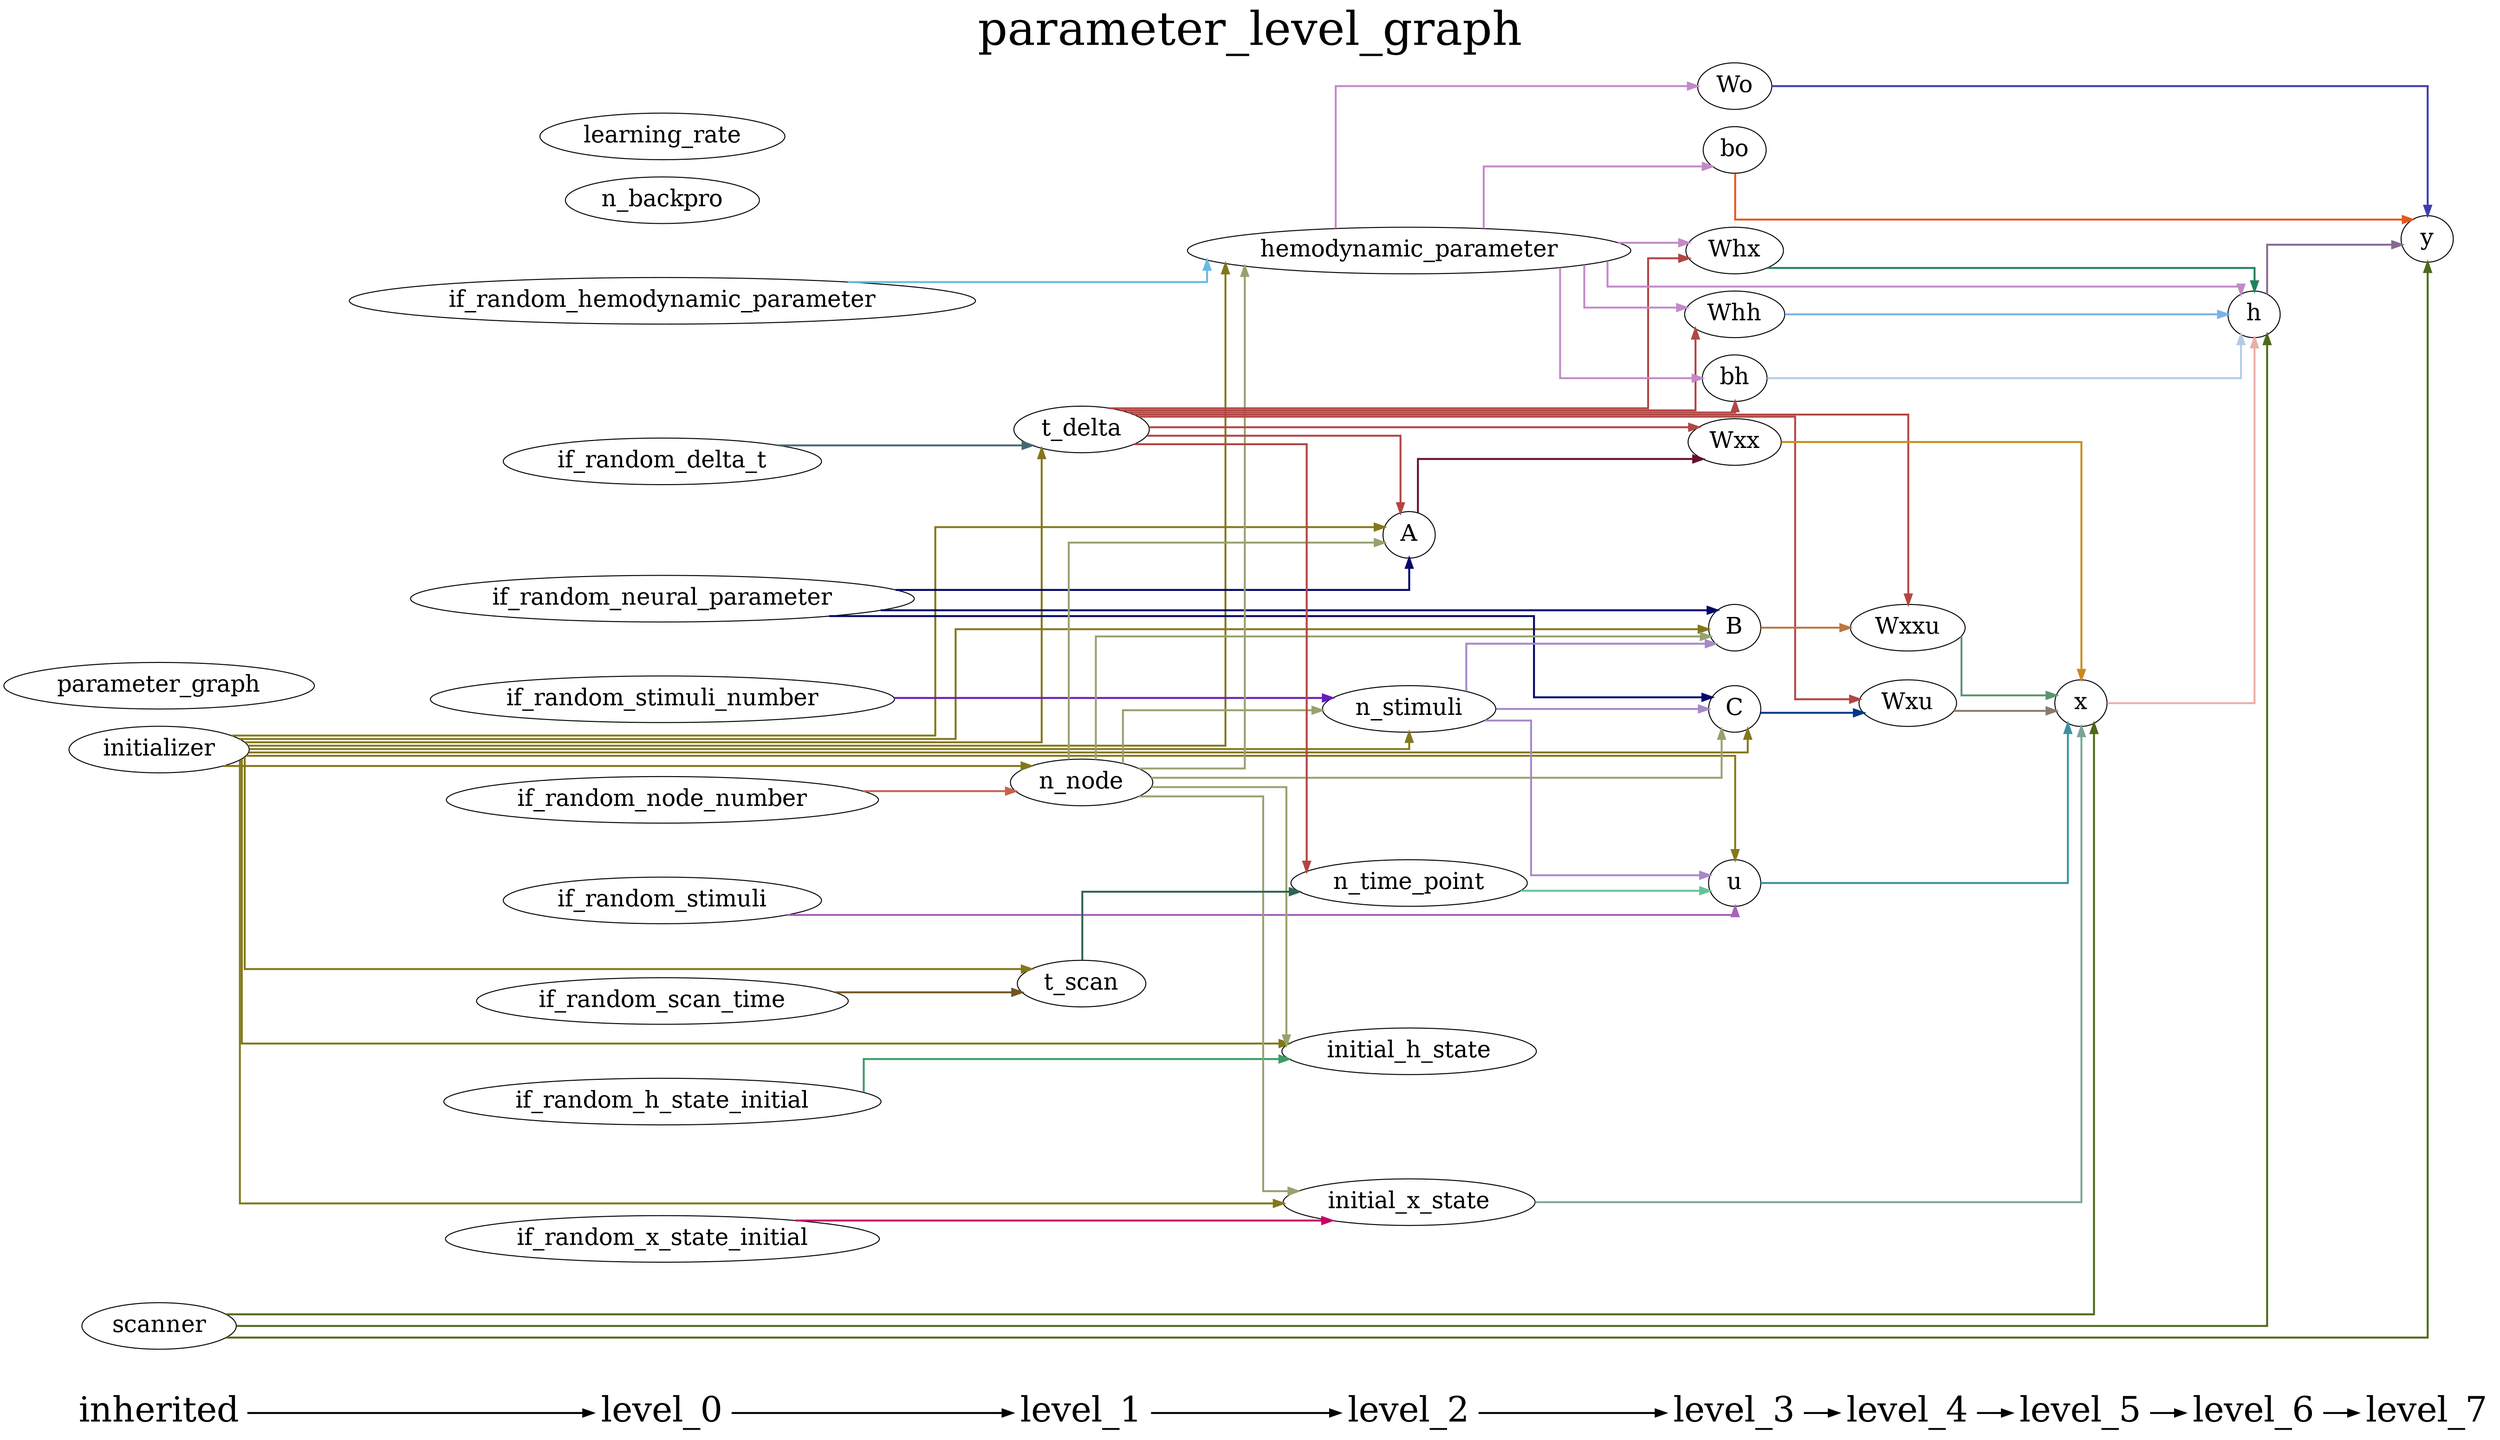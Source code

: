 digraph G {
          splines=ortho;
          fontsize = 48;
          rankdir = "LR";
          node[fontsize=24];
          edge[penwidth=2];
          {
          node [shape=plaintext fontsize=36];
          inherited -> 
          level_0 -> 
          level_1 -> 
          level_2 -> 
          level_3 -> 
          level_4 -> 
          level_5 -> 
          level_6 -> 
          level_7
          }
          {rank = same;
          inherited;
          initializer;
          parameter_graph;
          scanner;
          }
          {rank = same;
          level_0;
          if_random_neural_parameter;
          if_random_hemodynamic_parameter;
          if_random_x_state_initial;
          if_random_h_state_initial;
          if_random_stimuli;
          if_random_node_number;
          if_random_stimuli_number;
          if_random_delta_t;
          if_random_scan_time;
          n_backpro;
          learning_rate;
          }
          {rank = same;
          level_1;
          n_node;
          t_delta;
          t_scan;
          }
          {rank = same;
          level_2;
          n_time_point;
          n_stimuli;
          A;
          hemodynamic_parameter;
          initial_x_state;
          initial_h_state;
          }
          {rank = same;
          level_3;
          u;
          B;
          C;
          Wxx;
          Whx;
          Whh;
          bh;
          Wo;
          bo;
          }
          {rank = same;
          level_4;
          Wxxu;
          Wxu;
          }
          {rank = same;
          level_5;
          x;
          }
          {rank = same;
          level_6;
          h;
          }
          {rank = same;
          level_7;
          y;
          }
          bh -> h [color="#B5CBE4"];
          if_random_h_state_initial -> initial_h_state [color="#3B9C66"];
          parameter_graph ;
          C -> Wxu [color="#023887"];
          n_backpro ;
          if_random_x_state_initial -> initial_x_state [color="#C50265"];
          hemodynamic_parameter -> bh [color="#C38AC8"];
          hemodynamic_parameter -> h [color="#C38AC8"];
          hemodynamic_parameter -> bo [color="#C38AC8"];
          hemodynamic_parameter -> Wo [color="#C38AC8"];
          hemodynamic_parameter -> Whh [color="#C38AC8"];
          hemodynamic_parameter -> Whx [color="#C38AC8"];
          n_time_point -> u [color="#65C496"];
          initializer -> C [color="#84771B"];
          initializer -> hemodynamic_parameter [color="#84771B"];
          initializer -> u [color="#84771B"];
          initializer -> t_scan [color="#84771B"];
          initializer -> initial_x_state [color="#84771B"];
          initializer -> initial_h_state [color="#84771B"];
          initializer -> n_stimuli [color="#84771B"];
          initializer -> B [color="#84771B"];
          initializer -> n_node [color="#84771B"];
          initializer -> A [color="#84771B"];
          initializer -> t_delta [color="#84771B"];
          y ;
          if_random_stimuli_number -> n_stimuli [color="#641CC0"];
          learning_rate ;
          if_random_delta_t -> t_delta [color="#456873"];
          u -> x [color="#3E91A2"];
          if_random_stimuli -> u [color="#A661BC"];
          Wxx -> x [color="#C88C1A"];
          h -> y [color="#846B94"];
          initial_x_state -> x [color="#7BA597"];
          Wo -> y [color="#413BB3"];
          if_random_hemodynamic_parameter -> hemodynamic_parameter [color="#65BBE1"];
          if_random_neural_parameter -> C [color="#04076A"];
          if_random_neural_parameter -> B [color="#04076A"];
          if_random_neural_parameter -> A [color="#04076A"];
          x -> h [color="#EBAEA7"];
          Whh -> h [color="#7AB1E6"];
          n_stimuli -> C [color="#A689C8"];
          n_stimuli -> u [color="#A689C8"];
          n_stimuli -> B [color="#A689C8"];
          B -> Wxxu [color="#BC7743"];
          scanner -> h [color="#4E6919"];
          scanner -> y [color="#4E6919"];
          scanner -> x [color="#4E6919"];
          if_random_scan_time -> t_scan [color="#715420"];
          if_random_node_number -> n_node [color="#C4654B"];
          Wxu -> x [color="#897A6E"];
          initial_h_state ;
          t_scan -> n_time_point [color="#316252"];
          t_delta -> bh [color="#B14644"];
          t_delta -> n_time_point [color="#B14644"];
          t_delta -> Wxx [color="#B14644"];
          t_delta -> Whh [color="#B14644"];
          t_delta -> Wxu [color="#B14644"];
          t_delta -> Wxxu [color="#B14644"];
          t_delta -> A [color="#B14644"];
          t_delta -> Whx [color="#B14644"];
          Wxxu -> x [color="#5C9674"];
          bo -> y [color="#E4581B"];
          A -> Wxx [color="#68122B"];
          Whx -> h [color="#21825B"];
          n_node -> C [color="#97A270"];
          n_node -> hemodynamic_parameter [color="#97A270"];
          n_node -> initial_x_state [color="#97A270"];
          n_node -> initial_h_state [color="#97A270"];
          n_node -> n_stimuli [color="#97A270"];
          n_node -> B [color="#97A270"];
          n_node -> A [color="#97A270"];
          labelloc = "t";
          label = "parameter_level_graph";
}